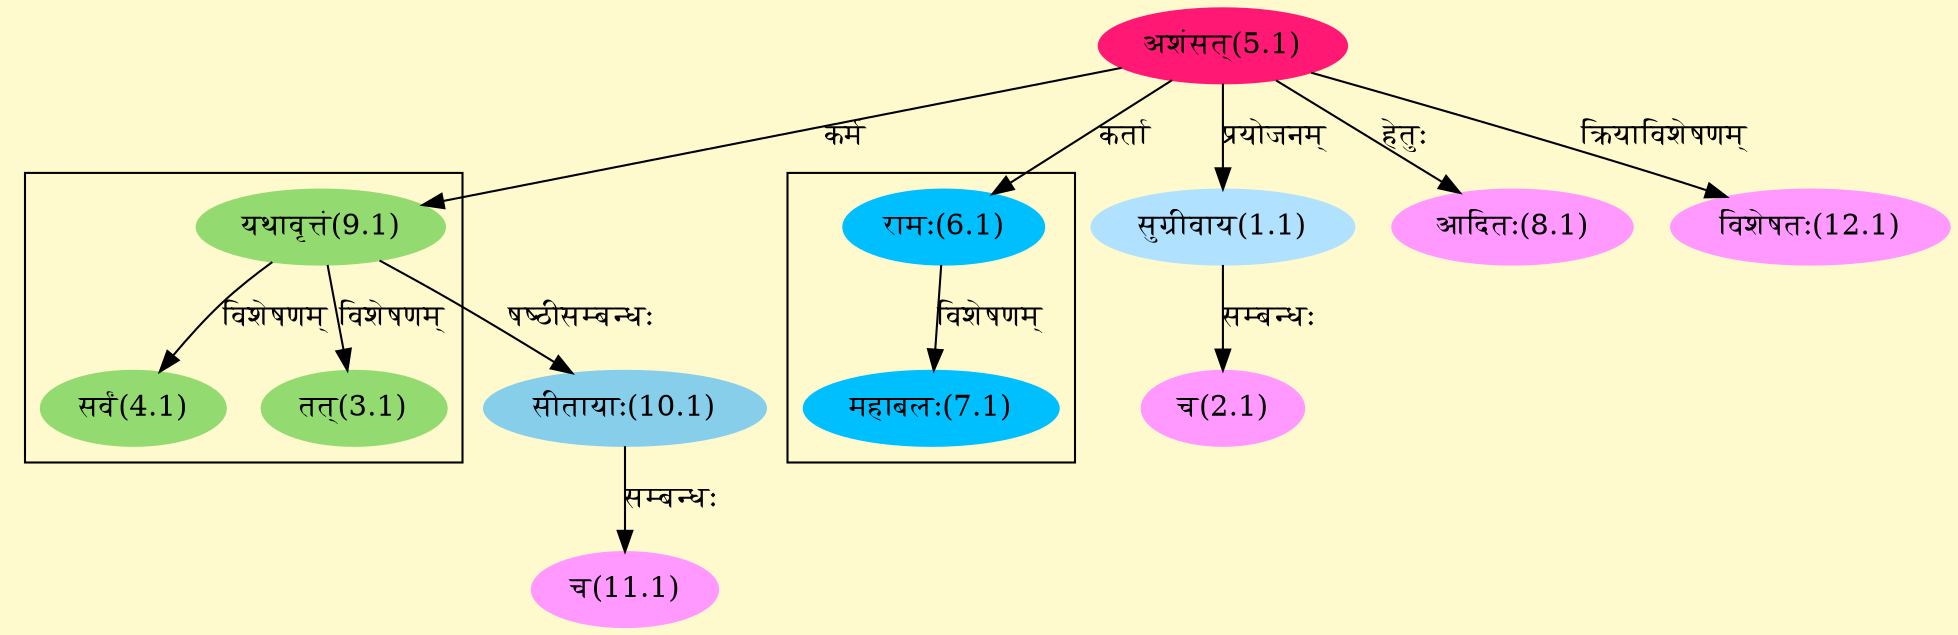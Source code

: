 digraph G{
rankdir=BT;
 compound=true;
 bgcolor="lemonchiffon1";

subgraph cluster_1{
Node3_1 [style=filled, color="#93DB70" label = "तत्(3.1)"]
Node9_1 [style=filled, color="#93DB70" label = "यथावृत्तं(9.1)"]
Node4_1 [style=filled, color="#93DB70" label = "सर्वं(4.1)"]

}

subgraph cluster_2{
Node7_1 [style=filled, color="#00BFFF" label = "महाबलः(7.1)"]
Node6_1 [style=filled, color="#00BFFF" label = "रामः(6.1)"]

}
Node1_1 [style=filled, color="#B0E2FF" label = "सुग्रीवाय(1.1)"]
Node5_1 [style=filled, color="#FF1975" label = "अशंसत्(5.1)"]
Node2_1 [style=filled, color="#FF99FF" label = "च(2.1)"]
Node6_1 [style=filled, color="#00BFFF" label = "रामः(6.1)"]
Node [style=filled, color="" label = "()"]
Node8_1 [style=filled, color="#FF99FF" label = "आदितः(8.1)"]
Node9_1 [style=filled, color="#93DB70" label = "यथावृत्तं(9.1)"]
Node10_1 [style=filled, color="#87CEEB" label = "सीतायाः(10.1)"]
Node11_1 [style=filled, color="#FF99FF" label = "च(11.1)"]
Node12_1 [style=filled, color="#FF99FF" label = "विशेषतः(12.1)"]
/* Start of Relations section */

Node1_1 -> Node5_1 [  label="प्रयोजनम्"  dir="back" ]
Node2_1 -> Node1_1 [  label="सम्बन्धः"  dir="back" ]
Node3_1 -> Node9_1 [  label="विशेषणम्"  dir="back" ]
Node4_1 -> Node9_1 [  label="विशेषणम्"  dir="back" ]
Node6_1 -> Node5_1 [  label="कर्ता"  dir="back" ]
Node7_1 -> Node6_1 [  label="विशेषणम्"  dir="back" ]
Node8_1 -> Node5_1 [  label="हेतुः"  dir="back" ]
Node9_1 -> Node5_1 [  label="कर्म"  dir="back" ]
Node10_1 -> Node9_1 [  label="षष्ठीसम्बन्धः"  dir="back" ]
Node11_1 -> Node10_1 [  label="सम्बन्धः"  dir="back" ]
Node12_1 -> Node5_1 [  label="क्रियाविशेषणम्"  dir="back" ]
}
